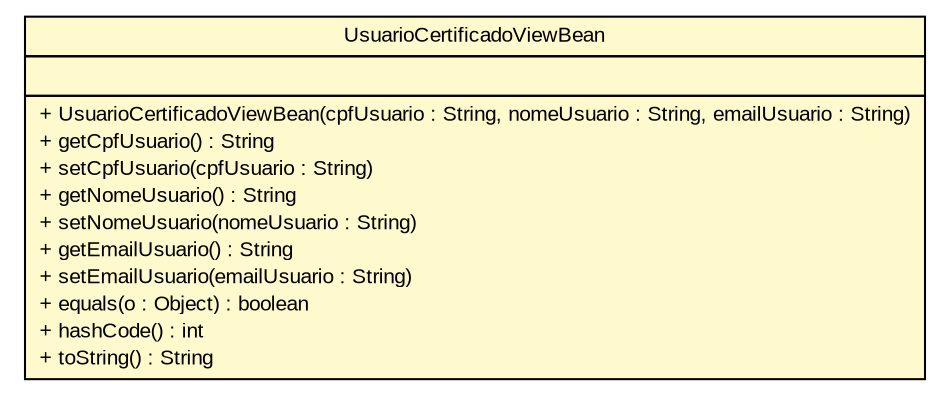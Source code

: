 #!/usr/local/bin/dot
#
# Class diagram 
# Generated by UMLGraph version R5_6 (http://www.umlgraph.org/)
#

digraph G {
	edge [fontname="arial",fontsize=10,labelfontname="arial",labelfontsize=10];
	node [fontname="arial",fontsize=10,shape=plaintext];
	nodesep=0.25;
	ranksep=0.5;
	// br.gov.to.sefaz.seg.managedbean.viewbean.UsuarioCertificadoViewBean
	c820841 [label=<<table title="br.gov.to.sefaz.seg.managedbean.viewbean.UsuarioCertificadoViewBean" border="0" cellborder="1" cellspacing="0" cellpadding="2" port="p" bgcolor="lemonChiffon" href="./UsuarioCertificadoViewBean.html">
		<tr><td><table border="0" cellspacing="0" cellpadding="1">
<tr><td align="center" balign="center"> UsuarioCertificadoViewBean </td></tr>
		</table></td></tr>
		<tr><td><table border="0" cellspacing="0" cellpadding="1">
<tr><td align="left" balign="left">  </td></tr>
		</table></td></tr>
		<tr><td><table border="0" cellspacing="0" cellpadding="1">
<tr><td align="left" balign="left"> + UsuarioCertificadoViewBean(cpfUsuario : String, nomeUsuario : String, emailUsuario : String) </td></tr>
<tr><td align="left" balign="left"> + getCpfUsuario() : String </td></tr>
<tr><td align="left" balign="left"> + setCpfUsuario(cpfUsuario : String) </td></tr>
<tr><td align="left" balign="left"> + getNomeUsuario() : String </td></tr>
<tr><td align="left" balign="left"> + setNomeUsuario(nomeUsuario : String) </td></tr>
<tr><td align="left" balign="left"> + getEmailUsuario() : String </td></tr>
<tr><td align="left" balign="left"> + setEmailUsuario(emailUsuario : String) </td></tr>
<tr><td align="left" balign="left"> + equals(o : Object) : boolean </td></tr>
<tr><td align="left" balign="left"> + hashCode() : int </td></tr>
<tr><td align="left" balign="left"> + toString() : String </td></tr>
		</table></td></tr>
		</table>>, URL="./UsuarioCertificadoViewBean.html", fontname="arial", fontcolor="black", fontsize=10.0];
}

